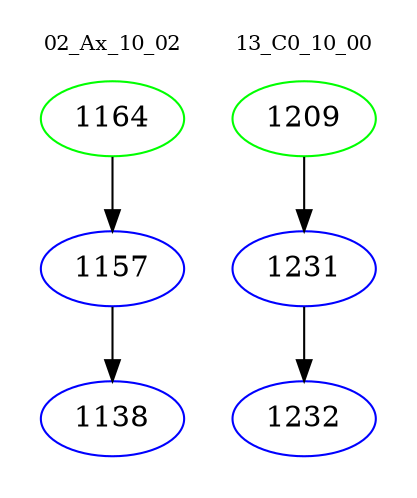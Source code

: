 digraph{
subgraph cluster_0 {
color = white
label = "02_Ax_10_02";
fontsize=10;
T0_1164 [label="1164", color="green"]
T0_1164 -> T0_1157 [color="black"]
T0_1157 [label="1157", color="blue"]
T0_1157 -> T0_1138 [color="black"]
T0_1138 [label="1138", color="blue"]
}
subgraph cluster_1 {
color = white
label = "13_C0_10_00";
fontsize=10;
T1_1209 [label="1209", color="green"]
T1_1209 -> T1_1231 [color="black"]
T1_1231 [label="1231", color="blue"]
T1_1231 -> T1_1232 [color="black"]
T1_1232 [label="1232", color="blue"]
}
}
